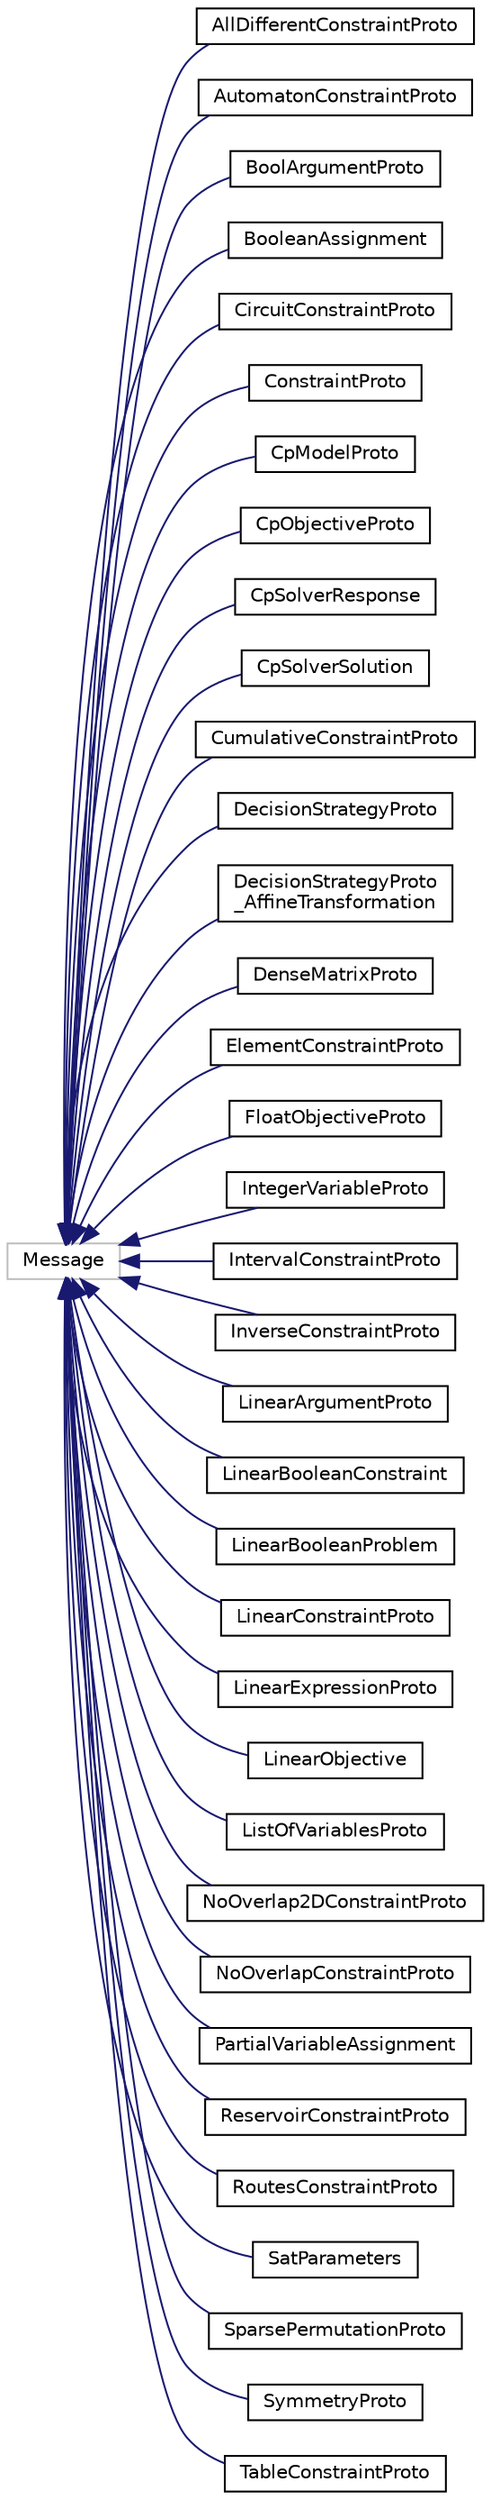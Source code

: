 digraph "Graphical Class Hierarchy"
{
 // LATEX_PDF_SIZE
  edge [fontname="Helvetica",fontsize="10",labelfontname="Helvetica",labelfontsize="10"];
  node [fontname="Helvetica",fontsize="10",shape=record];
  rankdir="LR";
  Node0 [label="Message",height=0.2,width=0.4,color="grey75", fillcolor="white", style="filled",tooltip=" "];
  Node0 -> Node1 [dir="back",color="midnightblue",fontsize="10",style="solid",fontname="Helvetica"];
  Node1 [label="AllDifferentConstraintProto",height=0.2,width=0.4,color="black", fillcolor="white", style="filled",URL="$classoperations__research_1_1sat_1_1_all_different_constraint_proto.html",tooltip=" "];
  Node0 -> Node2 [dir="back",color="midnightblue",fontsize="10",style="solid",fontname="Helvetica"];
  Node2 [label="AutomatonConstraintProto",height=0.2,width=0.4,color="black", fillcolor="white", style="filled",URL="$classoperations__research_1_1sat_1_1_automaton_constraint_proto.html",tooltip=" "];
  Node0 -> Node3 [dir="back",color="midnightblue",fontsize="10",style="solid",fontname="Helvetica"];
  Node3 [label="BoolArgumentProto",height=0.2,width=0.4,color="black", fillcolor="white", style="filled",URL="$classoperations__research_1_1sat_1_1_bool_argument_proto.html",tooltip=" "];
  Node0 -> Node4 [dir="back",color="midnightblue",fontsize="10",style="solid",fontname="Helvetica"];
  Node4 [label="BooleanAssignment",height=0.2,width=0.4,color="black", fillcolor="white", style="filled",URL="$classoperations__research_1_1sat_1_1_boolean_assignment.html",tooltip=" "];
  Node0 -> Node5 [dir="back",color="midnightblue",fontsize="10",style="solid",fontname="Helvetica"];
  Node5 [label="CircuitConstraintProto",height=0.2,width=0.4,color="black", fillcolor="white", style="filled",URL="$classoperations__research_1_1sat_1_1_circuit_constraint_proto.html",tooltip=" "];
  Node0 -> Node6 [dir="back",color="midnightblue",fontsize="10",style="solid",fontname="Helvetica"];
  Node6 [label="ConstraintProto",height=0.2,width=0.4,color="black", fillcolor="white", style="filled",URL="$classoperations__research_1_1sat_1_1_constraint_proto.html",tooltip=" "];
  Node0 -> Node7 [dir="back",color="midnightblue",fontsize="10",style="solid",fontname="Helvetica"];
  Node7 [label="CpModelProto",height=0.2,width=0.4,color="black", fillcolor="white", style="filled",URL="$classoperations__research_1_1sat_1_1_cp_model_proto.html",tooltip=" "];
  Node0 -> Node8 [dir="back",color="midnightblue",fontsize="10",style="solid",fontname="Helvetica"];
  Node8 [label="CpObjectiveProto",height=0.2,width=0.4,color="black", fillcolor="white", style="filled",URL="$classoperations__research_1_1sat_1_1_cp_objective_proto.html",tooltip=" "];
  Node0 -> Node9 [dir="back",color="midnightblue",fontsize="10",style="solid",fontname="Helvetica"];
  Node9 [label="CpSolverResponse",height=0.2,width=0.4,color="black", fillcolor="white", style="filled",URL="$classoperations__research_1_1sat_1_1_cp_solver_response.html",tooltip=" "];
  Node0 -> Node10 [dir="back",color="midnightblue",fontsize="10",style="solid",fontname="Helvetica"];
  Node10 [label="CpSolverSolution",height=0.2,width=0.4,color="black", fillcolor="white", style="filled",URL="$classoperations__research_1_1sat_1_1_cp_solver_solution.html",tooltip=" "];
  Node0 -> Node11 [dir="back",color="midnightblue",fontsize="10",style="solid",fontname="Helvetica"];
  Node11 [label="CumulativeConstraintProto",height=0.2,width=0.4,color="black", fillcolor="white", style="filled",URL="$classoperations__research_1_1sat_1_1_cumulative_constraint_proto.html",tooltip=" "];
  Node0 -> Node12 [dir="back",color="midnightblue",fontsize="10",style="solid",fontname="Helvetica"];
  Node12 [label="DecisionStrategyProto",height=0.2,width=0.4,color="black", fillcolor="white", style="filled",URL="$classoperations__research_1_1sat_1_1_decision_strategy_proto.html",tooltip=" "];
  Node0 -> Node13 [dir="back",color="midnightblue",fontsize="10",style="solid",fontname="Helvetica"];
  Node13 [label="DecisionStrategyProto\l_AffineTransformation",height=0.2,width=0.4,color="black", fillcolor="white", style="filled",URL="$classoperations__research_1_1sat_1_1_decision_strategy_proto___affine_transformation.html",tooltip=" "];
  Node0 -> Node14 [dir="back",color="midnightblue",fontsize="10",style="solid",fontname="Helvetica"];
  Node14 [label="DenseMatrixProto",height=0.2,width=0.4,color="black", fillcolor="white", style="filled",URL="$classoperations__research_1_1sat_1_1_dense_matrix_proto.html",tooltip=" "];
  Node0 -> Node15 [dir="back",color="midnightblue",fontsize="10",style="solid",fontname="Helvetica"];
  Node15 [label="ElementConstraintProto",height=0.2,width=0.4,color="black", fillcolor="white", style="filled",URL="$classoperations__research_1_1sat_1_1_element_constraint_proto.html",tooltip=" "];
  Node0 -> Node16 [dir="back",color="midnightblue",fontsize="10",style="solid",fontname="Helvetica"];
  Node16 [label="FloatObjectiveProto",height=0.2,width=0.4,color="black", fillcolor="white", style="filled",URL="$classoperations__research_1_1sat_1_1_float_objective_proto.html",tooltip=" "];
  Node0 -> Node17 [dir="back",color="midnightblue",fontsize="10",style="solid",fontname="Helvetica"];
  Node17 [label="IntegerVariableProto",height=0.2,width=0.4,color="black", fillcolor="white", style="filled",URL="$classoperations__research_1_1sat_1_1_integer_variable_proto.html",tooltip=" "];
  Node0 -> Node18 [dir="back",color="midnightblue",fontsize="10",style="solid",fontname="Helvetica"];
  Node18 [label="IntervalConstraintProto",height=0.2,width=0.4,color="black", fillcolor="white", style="filled",URL="$classoperations__research_1_1sat_1_1_interval_constraint_proto.html",tooltip=" "];
  Node0 -> Node19 [dir="back",color="midnightblue",fontsize="10",style="solid",fontname="Helvetica"];
  Node19 [label="InverseConstraintProto",height=0.2,width=0.4,color="black", fillcolor="white", style="filled",URL="$classoperations__research_1_1sat_1_1_inverse_constraint_proto.html",tooltip=" "];
  Node0 -> Node20 [dir="back",color="midnightblue",fontsize="10",style="solid",fontname="Helvetica"];
  Node20 [label="LinearArgumentProto",height=0.2,width=0.4,color="black", fillcolor="white", style="filled",URL="$classoperations__research_1_1sat_1_1_linear_argument_proto.html",tooltip=" "];
  Node0 -> Node21 [dir="back",color="midnightblue",fontsize="10",style="solid",fontname="Helvetica"];
  Node21 [label="LinearBooleanConstraint",height=0.2,width=0.4,color="black", fillcolor="white", style="filled",URL="$classoperations__research_1_1sat_1_1_linear_boolean_constraint.html",tooltip=" "];
  Node0 -> Node22 [dir="back",color="midnightblue",fontsize="10",style="solid",fontname="Helvetica"];
  Node22 [label="LinearBooleanProblem",height=0.2,width=0.4,color="black", fillcolor="white", style="filled",URL="$classoperations__research_1_1sat_1_1_linear_boolean_problem.html",tooltip=" "];
  Node0 -> Node23 [dir="back",color="midnightblue",fontsize="10",style="solid",fontname="Helvetica"];
  Node23 [label="LinearConstraintProto",height=0.2,width=0.4,color="black", fillcolor="white", style="filled",URL="$classoperations__research_1_1sat_1_1_linear_constraint_proto.html",tooltip=" "];
  Node0 -> Node24 [dir="back",color="midnightblue",fontsize="10",style="solid",fontname="Helvetica"];
  Node24 [label="LinearExpressionProto",height=0.2,width=0.4,color="black", fillcolor="white", style="filled",URL="$classoperations__research_1_1sat_1_1_linear_expression_proto.html",tooltip=" "];
  Node0 -> Node25 [dir="back",color="midnightblue",fontsize="10",style="solid",fontname="Helvetica"];
  Node25 [label="LinearObjective",height=0.2,width=0.4,color="black", fillcolor="white", style="filled",URL="$classoperations__research_1_1sat_1_1_linear_objective.html",tooltip=" "];
  Node0 -> Node26 [dir="back",color="midnightblue",fontsize="10",style="solid",fontname="Helvetica"];
  Node26 [label="ListOfVariablesProto",height=0.2,width=0.4,color="black", fillcolor="white", style="filled",URL="$classoperations__research_1_1sat_1_1_list_of_variables_proto.html",tooltip=" "];
  Node0 -> Node27 [dir="back",color="midnightblue",fontsize="10",style="solid",fontname="Helvetica"];
  Node27 [label="NoOverlap2DConstraintProto",height=0.2,width=0.4,color="black", fillcolor="white", style="filled",URL="$classoperations__research_1_1sat_1_1_no_overlap2_d_constraint_proto.html",tooltip=" "];
  Node0 -> Node28 [dir="back",color="midnightblue",fontsize="10",style="solid",fontname="Helvetica"];
  Node28 [label="NoOverlapConstraintProto",height=0.2,width=0.4,color="black", fillcolor="white", style="filled",URL="$classoperations__research_1_1sat_1_1_no_overlap_constraint_proto.html",tooltip=" "];
  Node0 -> Node29 [dir="back",color="midnightblue",fontsize="10",style="solid",fontname="Helvetica"];
  Node29 [label="PartialVariableAssignment",height=0.2,width=0.4,color="black", fillcolor="white", style="filled",URL="$classoperations__research_1_1sat_1_1_partial_variable_assignment.html",tooltip=" "];
  Node0 -> Node30 [dir="back",color="midnightblue",fontsize="10",style="solid",fontname="Helvetica"];
  Node30 [label="ReservoirConstraintProto",height=0.2,width=0.4,color="black", fillcolor="white", style="filled",URL="$classoperations__research_1_1sat_1_1_reservoir_constraint_proto.html",tooltip=" "];
  Node0 -> Node31 [dir="back",color="midnightblue",fontsize="10",style="solid",fontname="Helvetica"];
  Node31 [label="RoutesConstraintProto",height=0.2,width=0.4,color="black", fillcolor="white", style="filled",URL="$classoperations__research_1_1sat_1_1_routes_constraint_proto.html",tooltip=" "];
  Node0 -> Node32 [dir="back",color="midnightblue",fontsize="10",style="solid",fontname="Helvetica"];
  Node32 [label="SatParameters",height=0.2,width=0.4,color="black", fillcolor="white", style="filled",URL="$classoperations__research_1_1sat_1_1_sat_parameters.html",tooltip=" "];
  Node0 -> Node33 [dir="back",color="midnightblue",fontsize="10",style="solid",fontname="Helvetica"];
  Node33 [label="SparsePermutationProto",height=0.2,width=0.4,color="black", fillcolor="white", style="filled",URL="$classoperations__research_1_1sat_1_1_sparse_permutation_proto.html",tooltip=" "];
  Node0 -> Node34 [dir="back",color="midnightblue",fontsize="10",style="solid",fontname="Helvetica"];
  Node34 [label="SymmetryProto",height=0.2,width=0.4,color="black", fillcolor="white", style="filled",URL="$classoperations__research_1_1sat_1_1_symmetry_proto.html",tooltip=" "];
  Node0 -> Node35 [dir="back",color="midnightblue",fontsize="10",style="solid",fontname="Helvetica"];
  Node35 [label="TableConstraintProto",height=0.2,width=0.4,color="black", fillcolor="white", style="filled",URL="$classoperations__research_1_1sat_1_1_table_constraint_proto.html",tooltip=" "];
}
